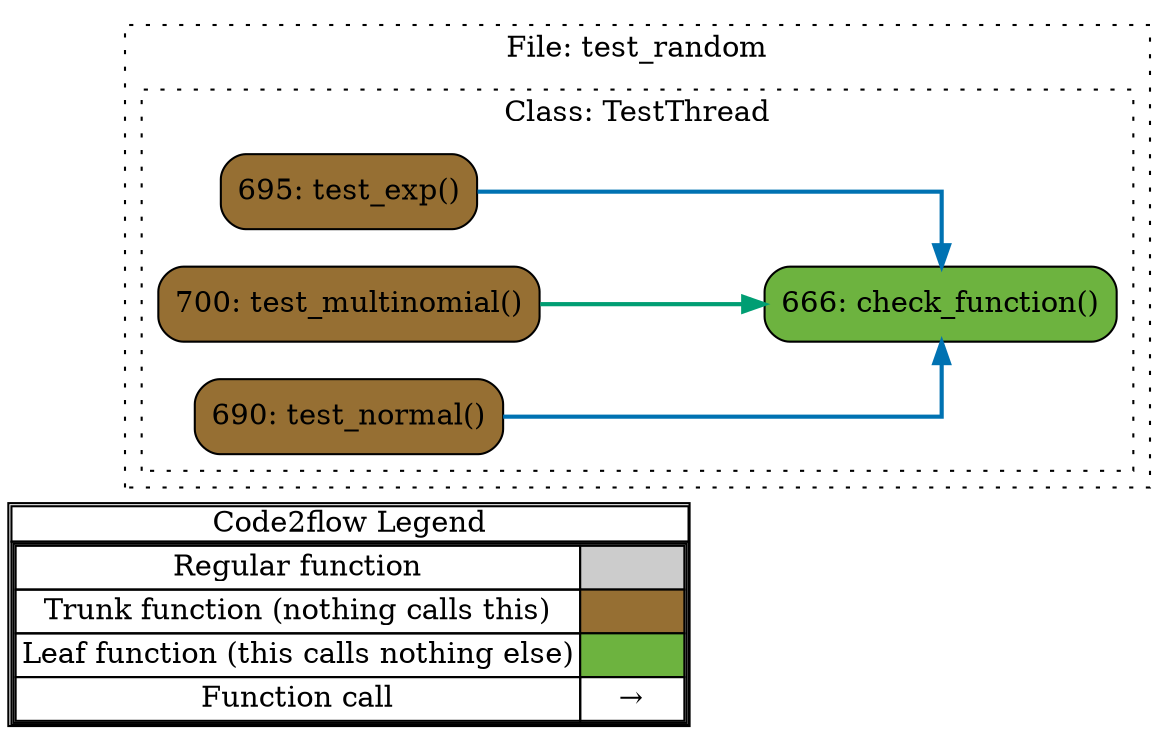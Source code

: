 digraph G {
concentrate=true;
splines="ortho";
rankdir="LR";
subgraph legend{
    rank = min;
    label = "legend";
    Legend [shape=none, margin=0, label = <
        <table cellspacing="0" cellpadding="0" border="1"><tr><td>Code2flow Legend</td></tr><tr><td>
        <table cellspacing="0">
        <tr><td>Regular function</td><td width="50px" bgcolor='#cccccc'></td></tr>
        <tr><td>Trunk function (nothing calls this)</td><td bgcolor='#966F33'></td></tr>
        <tr><td>Leaf function (this calls nothing else)</td><td bgcolor='#6db33f'></td></tr>
        <tr><td>Function call</td><td><font color='black'>&#8594;</font></td></tr>
        </table></td></tr></table>
        >];
}node_5c4bd389 [label="666: check_function()" name="test_random::TestThread.check_function" shape="rect" style="rounded,filled" fillcolor="#6db33f" ];
node_4466b965 [label="695: test_exp()" name="test_random::TestThread.test_exp" shape="rect" style="rounded,filled" fillcolor="#966F33" ];
node_57975d2b [label="700: test_multinomial()" name="test_random::TestThread.test_multinomial" shape="rect" style="rounded,filled" fillcolor="#966F33" ];
node_ea9d338d [label="690: test_normal()" name="test_random::TestThread.test_normal" shape="rect" style="rounded,filled" fillcolor="#966F33" ];
node_4466b965 -> node_5c4bd389 [color="#0072B2" penwidth="2"];
node_57975d2b -> node_5c4bd389 [color="#009E73" penwidth="2"];
node_ea9d338d -> node_5c4bd389 [color="#0072B2" penwidth="2"];
subgraph cluster_7a52b914 {
    label="File: test_random";
    name="test_random";
    style="filled";
    graph[style=dotted];
    subgraph cluster_c39a96f0 {
        node_5c4bd389 node_ea9d338d node_4466b965 node_57975d2b;
        label="Class: TestThread";
        name="TestThread";
        style="filled";
        graph[style=dotted];
    };
};
}
